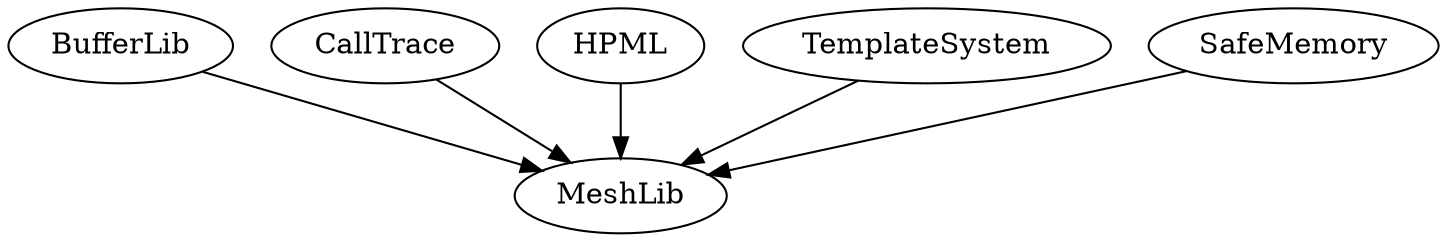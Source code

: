 #pragma once

digraph MeshLib {
	
	#define digraph subgraph
	#include <BufferLib.gv>
	#undef digraph

	#define digraph subgraph
	#include <CallTrace.gv>
	#undef digraph
	
	#define digraph subgraph
	#include <HPML.gv>
	#undef digraph

	#define digraph subgraph
	#include <TemplateSystem.gv>
	#undef digraph

	#define digraph subgraph
	#include <SafeMemory.gv>
	#undef digraph

	BufferLib -> MeshLib;
	CallTrace -> MeshLib;
	HPML -> MeshLib;
	TemplateSystem -> MeshLib;
	SafeMemory -> MeshLib;
}